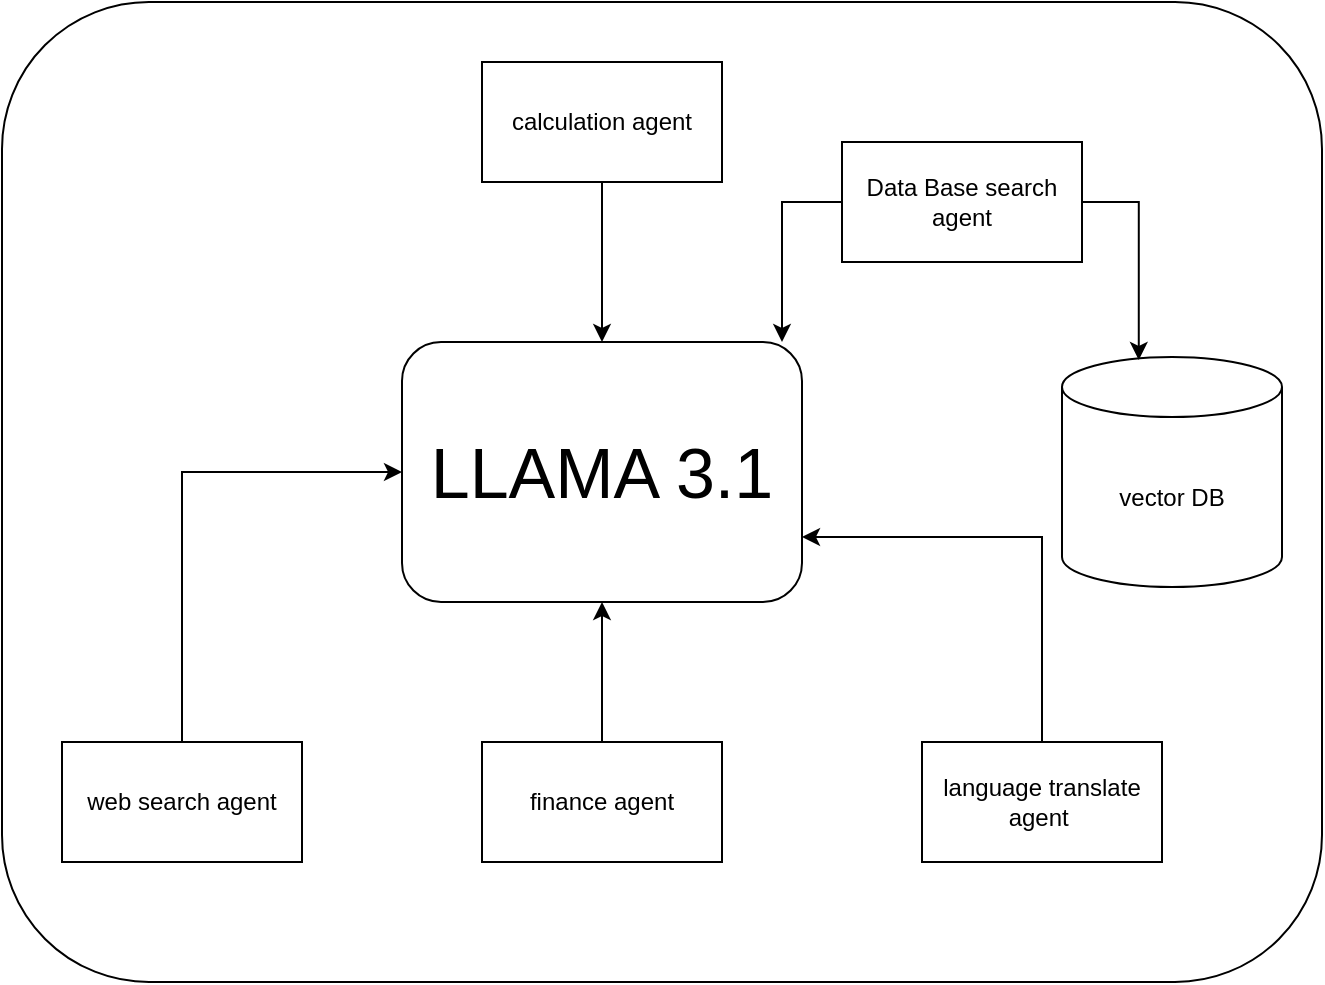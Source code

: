 <mxfile version="26.0.5">
  <diagram name="Page-1" id="DUOdcFIVPEM2wyh1Bip0">
    <mxGraphModel dx="1050" dy="1665" grid="1" gridSize="10" guides="1" tooltips="1" connect="1" arrows="1" fold="1" page="1" pageScale="1" pageWidth="850" pageHeight="1100" math="0" shadow="0">
      <root>
        <mxCell id="0" />
        <mxCell id="1" parent="0" />
        <mxCell id="Cx5WWTmpdvVSmhb8b6Wk-1" value="&lt;font style=&quot;font-size: 35px;&quot;&gt;LLAMA 3.1&lt;/font&gt;" style="rounded=1;whiteSpace=wrap;html=1;" vertex="1" parent="1">
          <mxGeometry x="320" y="120" width="200" height="130" as="geometry" />
        </mxCell>
        <mxCell id="Cx5WWTmpdvVSmhb8b6Wk-10" style="edgeStyle=orthogonalEdgeStyle;rounded=0;orthogonalLoop=1;jettySize=auto;html=1;entryX=0;entryY=0.5;entryDx=0;entryDy=0;exitX=0.5;exitY=0;exitDx=0;exitDy=0;" edge="1" parent="1" source="Cx5WWTmpdvVSmhb8b6Wk-2" target="Cx5WWTmpdvVSmhb8b6Wk-1">
          <mxGeometry relative="1" as="geometry" />
        </mxCell>
        <mxCell id="Cx5WWTmpdvVSmhb8b6Wk-2" value="web search agent" style="rounded=0;whiteSpace=wrap;html=1;" vertex="1" parent="1">
          <mxGeometry x="150" y="320" width="120" height="60" as="geometry" />
        </mxCell>
        <mxCell id="Cx5WWTmpdvVSmhb8b6Wk-12" style="edgeStyle=orthogonalEdgeStyle;rounded=0;orthogonalLoop=1;jettySize=auto;html=1;entryX=0.5;entryY=1;entryDx=0;entryDy=0;" edge="1" parent="1" source="Cx5WWTmpdvVSmhb8b6Wk-3" target="Cx5WWTmpdvVSmhb8b6Wk-1">
          <mxGeometry relative="1" as="geometry" />
        </mxCell>
        <mxCell id="Cx5WWTmpdvVSmhb8b6Wk-3" value="finance agent" style="rounded=0;whiteSpace=wrap;html=1;" vertex="1" parent="1">
          <mxGeometry x="360" y="320" width="120" height="60" as="geometry" />
        </mxCell>
        <mxCell id="Cx5WWTmpdvVSmhb8b6Wk-13" style="edgeStyle=orthogonalEdgeStyle;rounded=0;orthogonalLoop=1;jettySize=auto;html=1;entryX=1;entryY=0.75;entryDx=0;entryDy=0;exitX=0.5;exitY=0;exitDx=0;exitDy=0;" edge="1" parent="1" source="Cx5WWTmpdvVSmhb8b6Wk-4" target="Cx5WWTmpdvVSmhb8b6Wk-1">
          <mxGeometry relative="1" as="geometry" />
        </mxCell>
        <mxCell id="Cx5WWTmpdvVSmhb8b6Wk-4" value="language translate agent&amp;nbsp;" style="rounded=0;whiteSpace=wrap;html=1;" vertex="1" parent="1">
          <mxGeometry x="580" y="320" width="120" height="60" as="geometry" />
        </mxCell>
        <mxCell id="Cx5WWTmpdvVSmhb8b6Wk-14" style="edgeStyle=orthogonalEdgeStyle;rounded=0;orthogonalLoop=1;jettySize=auto;html=1;entryX=0.5;entryY=0;entryDx=0;entryDy=0;" edge="1" parent="1" source="Cx5WWTmpdvVSmhb8b6Wk-5" target="Cx5WWTmpdvVSmhb8b6Wk-1">
          <mxGeometry relative="1" as="geometry" />
        </mxCell>
        <mxCell id="Cx5WWTmpdvVSmhb8b6Wk-5" value="calculation agent" style="rounded=0;whiteSpace=wrap;html=1;" vertex="1" parent="1">
          <mxGeometry x="360" y="-20" width="120" height="60" as="geometry" />
        </mxCell>
        <mxCell id="Cx5WWTmpdvVSmhb8b6Wk-6" value="vector DB" style="shape=cylinder3;whiteSpace=wrap;html=1;boundedLbl=1;backgroundOutline=1;size=15;" vertex="1" parent="1">
          <mxGeometry x="650" y="127.5" width="110" height="115" as="geometry" />
        </mxCell>
        <mxCell id="Cx5WWTmpdvVSmhb8b6Wk-15" value="Data Base search agent" style="rounded=0;whiteSpace=wrap;html=1;" vertex="1" parent="1">
          <mxGeometry x="540" y="20" width="120" height="60" as="geometry" />
        </mxCell>
        <mxCell id="Cx5WWTmpdvVSmhb8b6Wk-16" style="edgeStyle=orthogonalEdgeStyle;rounded=0;orthogonalLoop=1;jettySize=auto;html=1;entryX=0.95;entryY=0;entryDx=0;entryDy=0;entryPerimeter=0;" edge="1" parent="1" source="Cx5WWTmpdvVSmhb8b6Wk-15" target="Cx5WWTmpdvVSmhb8b6Wk-1">
          <mxGeometry relative="1" as="geometry" />
        </mxCell>
        <mxCell id="Cx5WWTmpdvVSmhb8b6Wk-17" style="edgeStyle=orthogonalEdgeStyle;rounded=0;orthogonalLoop=1;jettySize=auto;html=1;entryX=0.349;entryY=0.013;entryDx=0;entryDy=0;entryPerimeter=0;exitX=1;exitY=0.5;exitDx=0;exitDy=0;" edge="1" parent="1" source="Cx5WWTmpdvVSmhb8b6Wk-15" target="Cx5WWTmpdvVSmhb8b6Wk-6">
          <mxGeometry relative="1" as="geometry" />
        </mxCell>
        <mxCell id="Cx5WWTmpdvVSmhb8b6Wk-19" value="" style="rounded=1;whiteSpace=wrap;html=1;fillColor=none;" vertex="1" parent="1">
          <mxGeometry x="120" y="-50" width="660" height="490" as="geometry" />
        </mxCell>
      </root>
    </mxGraphModel>
  </diagram>
</mxfile>
